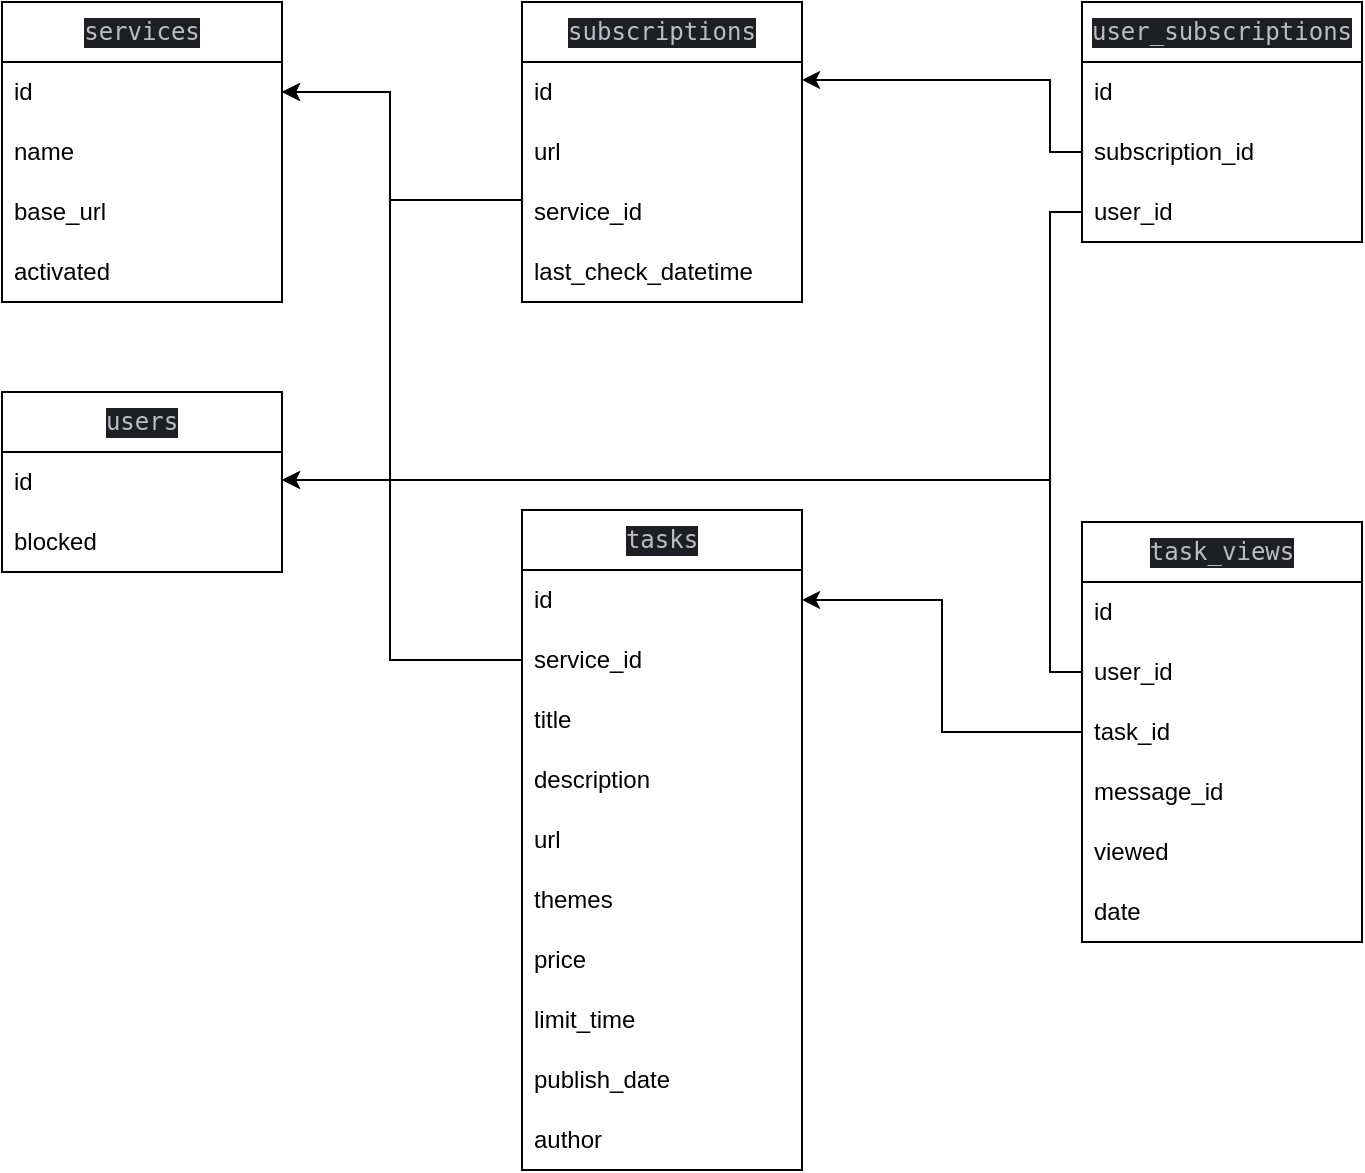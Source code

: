 <mxfile version="22.0.3" type="device">
  <diagram name="Страница — 1" id="EOl--9Pg1zRdrfJLy7fn">
    <mxGraphModel dx="1247" dy="769" grid="1" gridSize="10" guides="1" tooltips="1" connect="1" arrows="1" fold="1" page="1" pageScale="1" pageWidth="1654" pageHeight="1169" math="0" shadow="0">
      <root>
        <mxCell id="0" />
        <mxCell id="1" parent="0" />
        <mxCell id="gBt7cbjNJ4rdK-0cHySm-1" value="&lt;div style=&quot;background-color: rgb(30, 31, 34); color: rgb(188, 190, 196); font-family: &amp;quot;JetBrains Mono&amp;quot;, monospace;&quot;&gt;users&lt;/div&gt;" style="swimlane;fontStyle=0;childLayout=stackLayout;horizontal=1;startSize=30;horizontalStack=0;resizeParent=1;resizeParentMax=0;resizeLast=0;collapsible=1;marginBottom=0;whiteSpace=wrap;html=1;" parent="1" vertex="1">
          <mxGeometry x="487" y="457" width="140" height="90" as="geometry" />
        </mxCell>
        <mxCell id="gBt7cbjNJ4rdK-0cHySm-2" value="id" style="text;strokeColor=none;fillColor=none;align=left;verticalAlign=middle;spacingLeft=4;spacingRight=4;overflow=hidden;points=[[0,0.5],[1,0.5]];portConstraint=eastwest;rotatable=0;whiteSpace=wrap;html=1;" parent="gBt7cbjNJ4rdK-0cHySm-1" vertex="1">
          <mxGeometry y="30" width="140" height="30" as="geometry" />
        </mxCell>
        <mxCell id="gBt7cbjNJ4rdK-0cHySm-3" value="blocked" style="text;strokeColor=none;fillColor=none;align=left;verticalAlign=middle;spacingLeft=4;spacingRight=4;overflow=hidden;points=[[0,0.5],[1,0.5]];portConstraint=eastwest;rotatable=0;whiteSpace=wrap;html=1;" parent="gBt7cbjNJ4rdK-0cHySm-1" vertex="1">
          <mxGeometry y="60" width="140" height="30" as="geometry" />
        </mxCell>
        <mxCell id="gBt7cbjNJ4rdK-0cHySm-5" value="&lt;div style=&quot;background-color: rgb(30, 31, 34); color: rgb(188, 190, 196); font-family: &amp;quot;JetBrains Mono&amp;quot;, monospace;&quot;&gt;services&lt;/div&gt;" style="swimlane;fontStyle=0;childLayout=stackLayout;horizontal=1;startSize=30;horizontalStack=0;resizeParent=1;resizeParentMax=0;resizeLast=0;collapsible=1;marginBottom=0;whiteSpace=wrap;html=1;" parent="1" vertex="1">
          <mxGeometry x="487" y="262" width="140" height="150" as="geometry" />
        </mxCell>
        <mxCell id="gBt7cbjNJ4rdK-0cHySm-6" value="id" style="text;strokeColor=none;fillColor=none;align=left;verticalAlign=middle;spacingLeft=4;spacingRight=4;overflow=hidden;points=[[0,0.5],[1,0.5]];portConstraint=eastwest;rotatable=0;whiteSpace=wrap;html=1;" parent="gBt7cbjNJ4rdK-0cHySm-5" vertex="1">
          <mxGeometry y="30" width="140" height="30" as="geometry" />
        </mxCell>
        <mxCell id="gBt7cbjNJ4rdK-0cHySm-7" value="name" style="text;strokeColor=none;fillColor=none;align=left;verticalAlign=middle;spacingLeft=4;spacingRight=4;overflow=hidden;points=[[0,0.5],[1,0.5]];portConstraint=eastwest;rotatable=0;whiteSpace=wrap;html=1;" parent="gBt7cbjNJ4rdK-0cHySm-5" vertex="1">
          <mxGeometry y="60" width="140" height="30" as="geometry" />
        </mxCell>
        <mxCell id="gBt7cbjNJ4rdK-0cHySm-8" value="base_url" style="text;strokeColor=none;fillColor=none;align=left;verticalAlign=middle;spacingLeft=4;spacingRight=4;overflow=hidden;points=[[0,0.5],[1,0.5]];portConstraint=eastwest;rotatable=0;whiteSpace=wrap;html=1;" parent="gBt7cbjNJ4rdK-0cHySm-5" vertex="1">
          <mxGeometry y="90" width="140" height="30" as="geometry" />
        </mxCell>
        <mxCell id="G4oZPXmo7VmLlcIHWyWp-1" value="activated" style="text;strokeColor=none;fillColor=none;align=left;verticalAlign=middle;spacingLeft=4;spacingRight=4;overflow=hidden;points=[[0,0.5],[1,0.5]];portConstraint=eastwest;rotatable=0;whiteSpace=wrap;html=1;" vertex="1" parent="gBt7cbjNJ4rdK-0cHySm-5">
          <mxGeometry y="120" width="140" height="30" as="geometry" />
        </mxCell>
        <mxCell id="G4oZPXmo7VmLlcIHWyWp-2" value="&lt;div style=&quot;background-color: rgb(30, 31, 34); color: rgb(188, 190, 196); font-family: &amp;quot;JetBrains Mono&amp;quot;, monospace;&quot;&gt;subscriptions&lt;/div&gt;" style="swimlane;fontStyle=0;childLayout=stackLayout;horizontal=1;startSize=30;horizontalStack=0;resizeParent=1;resizeParentMax=0;resizeLast=0;collapsible=1;marginBottom=0;whiteSpace=wrap;html=1;" vertex="1" parent="1">
          <mxGeometry x="747" y="262" width="140" height="150" as="geometry" />
        </mxCell>
        <mxCell id="G4oZPXmo7VmLlcIHWyWp-3" value="id" style="text;strokeColor=none;fillColor=none;align=left;verticalAlign=middle;spacingLeft=4;spacingRight=4;overflow=hidden;points=[[0,0.5],[1,0.5]];portConstraint=eastwest;rotatable=0;whiteSpace=wrap;html=1;" vertex="1" parent="G4oZPXmo7VmLlcIHWyWp-2">
          <mxGeometry y="30" width="140" height="30" as="geometry" />
        </mxCell>
        <mxCell id="G4oZPXmo7VmLlcIHWyWp-4" value="url" style="text;strokeColor=none;fillColor=none;align=left;verticalAlign=middle;spacingLeft=4;spacingRight=4;overflow=hidden;points=[[0,0.5],[1,0.5]];portConstraint=eastwest;rotatable=0;whiteSpace=wrap;html=1;" vertex="1" parent="G4oZPXmo7VmLlcIHWyWp-2">
          <mxGeometry y="60" width="140" height="30" as="geometry" />
        </mxCell>
        <mxCell id="G4oZPXmo7VmLlcIHWyWp-5" value="service_id" style="text;strokeColor=none;fillColor=none;align=left;verticalAlign=middle;spacingLeft=4;spacingRight=4;overflow=hidden;points=[[0,0.5],[1,0.5]];portConstraint=eastwest;rotatable=0;whiteSpace=wrap;html=1;" vertex="1" parent="G4oZPXmo7VmLlcIHWyWp-2">
          <mxGeometry y="90" width="140" height="30" as="geometry" />
        </mxCell>
        <mxCell id="G4oZPXmo7VmLlcIHWyWp-36" value="last_check_datetime" style="text;strokeColor=none;fillColor=none;align=left;verticalAlign=middle;spacingLeft=4;spacingRight=4;overflow=hidden;points=[[0,0.5],[1,0.5]];portConstraint=eastwest;rotatable=0;whiteSpace=wrap;html=1;" vertex="1" parent="G4oZPXmo7VmLlcIHWyWp-2">
          <mxGeometry y="120" width="140" height="30" as="geometry" />
        </mxCell>
        <mxCell id="G4oZPXmo7VmLlcIHWyWp-6" value="&lt;div style=&quot;background-color: rgb(30, 31, 34); color: rgb(188, 190, 196); font-family: &amp;quot;JetBrains Mono&amp;quot;, monospace;&quot;&gt;user_subscriptions&lt;/div&gt;" style="swimlane;fontStyle=0;childLayout=stackLayout;horizontal=1;startSize=30;horizontalStack=0;resizeParent=1;resizeParentMax=0;resizeLast=0;collapsible=1;marginBottom=0;whiteSpace=wrap;html=1;" vertex="1" parent="1">
          <mxGeometry x="1027" y="262" width="140" height="120" as="geometry" />
        </mxCell>
        <mxCell id="G4oZPXmo7VmLlcIHWyWp-7" value="id" style="text;strokeColor=none;fillColor=none;align=left;verticalAlign=middle;spacingLeft=4;spacingRight=4;overflow=hidden;points=[[0,0.5],[1,0.5]];portConstraint=eastwest;rotatable=0;whiteSpace=wrap;html=1;" vertex="1" parent="G4oZPXmo7VmLlcIHWyWp-6">
          <mxGeometry y="30" width="140" height="30" as="geometry" />
        </mxCell>
        <mxCell id="G4oZPXmo7VmLlcIHWyWp-8" value="subscription_id" style="text;strokeColor=none;fillColor=none;align=left;verticalAlign=middle;spacingLeft=4;spacingRight=4;overflow=hidden;points=[[0,0.5],[1,0.5]];portConstraint=eastwest;rotatable=0;whiteSpace=wrap;html=1;" vertex="1" parent="G4oZPXmo7VmLlcIHWyWp-6">
          <mxGeometry y="60" width="140" height="30" as="geometry" />
        </mxCell>
        <mxCell id="G4oZPXmo7VmLlcIHWyWp-9" value="user_id" style="text;strokeColor=none;fillColor=none;align=left;verticalAlign=middle;spacingLeft=4;spacingRight=4;overflow=hidden;points=[[0,0.5],[1,0.5]];portConstraint=eastwest;rotatable=0;whiteSpace=wrap;html=1;" vertex="1" parent="G4oZPXmo7VmLlcIHWyWp-6">
          <mxGeometry y="90" width="140" height="30" as="geometry" />
        </mxCell>
        <mxCell id="G4oZPXmo7VmLlcIHWyWp-10" style="edgeStyle=orthogonalEdgeStyle;rounded=0;orthogonalLoop=1;jettySize=auto;html=1;" edge="1" parent="1" source="G4oZPXmo7VmLlcIHWyWp-5" target="gBt7cbjNJ4rdK-0cHySm-6">
          <mxGeometry relative="1" as="geometry">
            <Array as="points">
              <mxPoint x="681" y="361" />
              <mxPoint x="681" y="307" />
            </Array>
          </mxGeometry>
        </mxCell>
        <mxCell id="G4oZPXmo7VmLlcIHWyWp-11" style="edgeStyle=orthogonalEdgeStyle;rounded=0;orthogonalLoop=1;jettySize=auto;html=1;" edge="1" parent="1" source="G4oZPXmo7VmLlcIHWyWp-8" target="G4oZPXmo7VmLlcIHWyWp-3">
          <mxGeometry relative="1" as="geometry">
            <Array as="points">
              <mxPoint x="1011" y="337" />
              <mxPoint x="1011" y="301" />
            </Array>
          </mxGeometry>
        </mxCell>
        <mxCell id="G4oZPXmo7VmLlcIHWyWp-12" style="edgeStyle=orthogonalEdgeStyle;rounded=0;orthogonalLoop=1;jettySize=auto;html=1;" edge="1" parent="1" source="G4oZPXmo7VmLlcIHWyWp-9" target="gBt7cbjNJ4rdK-0cHySm-2">
          <mxGeometry relative="1" as="geometry">
            <Array as="points">
              <mxPoint x="1011" y="367" />
              <mxPoint x="1011" y="501" />
            </Array>
          </mxGeometry>
        </mxCell>
        <mxCell id="G4oZPXmo7VmLlcIHWyWp-13" value="&lt;div style=&quot;background-color: rgb(30, 31, 34); color: rgb(188, 190, 196); font-family: &amp;quot;JetBrains Mono&amp;quot;, monospace;&quot;&gt;tasks&lt;/div&gt;" style="swimlane;fontStyle=0;childLayout=stackLayout;horizontal=1;startSize=30;horizontalStack=0;resizeParent=1;resizeParentMax=0;resizeLast=0;collapsible=1;marginBottom=0;whiteSpace=wrap;html=1;" vertex="1" parent="1">
          <mxGeometry x="747" y="516" width="140" height="330" as="geometry" />
        </mxCell>
        <mxCell id="G4oZPXmo7VmLlcIHWyWp-14" value="id" style="text;strokeColor=none;fillColor=none;align=left;verticalAlign=middle;spacingLeft=4;spacingRight=4;overflow=hidden;points=[[0,0.5],[1,0.5]];portConstraint=eastwest;rotatable=0;whiteSpace=wrap;html=1;" vertex="1" parent="G4oZPXmo7VmLlcIHWyWp-13">
          <mxGeometry y="30" width="140" height="30" as="geometry" />
        </mxCell>
        <mxCell id="G4oZPXmo7VmLlcIHWyWp-15" value="service_id" style="text;strokeColor=none;fillColor=none;align=left;verticalAlign=middle;spacingLeft=4;spacingRight=4;overflow=hidden;points=[[0,0.5],[1,0.5]];portConstraint=eastwest;rotatable=0;whiteSpace=wrap;html=1;" vertex="1" parent="G4oZPXmo7VmLlcIHWyWp-13">
          <mxGeometry y="60" width="140" height="30" as="geometry" />
        </mxCell>
        <mxCell id="G4oZPXmo7VmLlcIHWyWp-16" value="title" style="text;strokeColor=none;fillColor=none;align=left;verticalAlign=middle;spacingLeft=4;spacingRight=4;overflow=hidden;points=[[0,0.5],[1,0.5]];portConstraint=eastwest;rotatable=0;whiteSpace=wrap;html=1;" vertex="1" parent="G4oZPXmo7VmLlcIHWyWp-13">
          <mxGeometry y="90" width="140" height="30" as="geometry" />
        </mxCell>
        <mxCell id="G4oZPXmo7VmLlcIHWyWp-25" value="description" style="text;strokeColor=none;fillColor=none;align=left;verticalAlign=middle;spacingLeft=4;spacingRight=4;overflow=hidden;points=[[0,0.5],[1,0.5]];portConstraint=eastwest;rotatable=0;whiteSpace=wrap;html=1;" vertex="1" parent="G4oZPXmo7VmLlcIHWyWp-13">
          <mxGeometry y="120" width="140" height="30" as="geometry" />
        </mxCell>
        <mxCell id="G4oZPXmo7VmLlcIHWyWp-26" value="url" style="text;strokeColor=none;fillColor=none;align=left;verticalAlign=middle;spacingLeft=4;spacingRight=4;overflow=hidden;points=[[0,0.5],[1,0.5]];portConstraint=eastwest;rotatable=0;whiteSpace=wrap;html=1;" vertex="1" parent="G4oZPXmo7VmLlcIHWyWp-13">
          <mxGeometry y="150" width="140" height="30" as="geometry" />
        </mxCell>
        <mxCell id="G4oZPXmo7VmLlcIHWyWp-29" value="themes" style="text;strokeColor=none;fillColor=none;align=left;verticalAlign=middle;spacingLeft=4;spacingRight=4;overflow=hidden;points=[[0,0.5],[1,0.5]];portConstraint=eastwest;rotatable=0;whiteSpace=wrap;html=1;" vertex="1" parent="G4oZPXmo7VmLlcIHWyWp-13">
          <mxGeometry y="180" width="140" height="30" as="geometry" />
        </mxCell>
        <mxCell id="G4oZPXmo7VmLlcIHWyWp-30" value="price" style="text;strokeColor=none;fillColor=none;align=left;verticalAlign=middle;spacingLeft=4;spacingRight=4;overflow=hidden;points=[[0,0.5],[1,0.5]];portConstraint=eastwest;rotatable=0;whiteSpace=wrap;html=1;" vertex="1" parent="G4oZPXmo7VmLlcIHWyWp-13">
          <mxGeometry y="210" width="140" height="30" as="geometry" />
        </mxCell>
        <mxCell id="G4oZPXmo7VmLlcIHWyWp-32" value="limit_time" style="text;strokeColor=none;fillColor=none;align=left;verticalAlign=middle;spacingLeft=4;spacingRight=4;overflow=hidden;points=[[0,0.5],[1,0.5]];portConstraint=eastwest;rotatable=0;whiteSpace=wrap;html=1;" vertex="1" parent="G4oZPXmo7VmLlcIHWyWp-13">
          <mxGeometry y="240" width="140" height="30" as="geometry" />
        </mxCell>
        <mxCell id="G4oZPXmo7VmLlcIHWyWp-33" value="publish_date" style="text;strokeColor=none;fillColor=none;align=left;verticalAlign=middle;spacingLeft=4;spacingRight=4;overflow=hidden;points=[[0,0.5],[1,0.5]];portConstraint=eastwest;rotatable=0;whiteSpace=wrap;html=1;" vertex="1" parent="G4oZPXmo7VmLlcIHWyWp-13">
          <mxGeometry y="270" width="140" height="30" as="geometry" />
        </mxCell>
        <mxCell id="G4oZPXmo7VmLlcIHWyWp-34" value="author" style="text;strokeColor=none;fillColor=none;align=left;verticalAlign=middle;spacingLeft=4;spacingRight=4;overflow=hidden;points=[[0,0.5],[1,0.5]];portConstraint=eastwest;rotatable=0;whiteSpace=wrap;html=1;" vertex="1" parent="G4oZPXmo7VmLlcIHWyWp-13">
          <mxGeometry y="300" width="140" height="30" as="geometry" />
        </mxCell>
        <mxCell id="G4oZPXmo7VmLlcIHWyWp-18" value="&lt;div style=&quot;background-color: rgb(30, 31, 34); color: rgb(188, 190, 196); font-family: &amp;quot;JetBrains Mono&amp;quot;, monospace;&quot;&gt;task_views&lt;/div&gt;" style="swimlane;fontStyle=0;childLayout=stackLayout;horizontal=1;startSize=30;horizontalStack=0;resizeParent=1;resizeParentMax=0;resizeLast=0;collapsible=1;marginBottom=0;whiteSpace=wrap;html=1;" vertex="1" parent="1">
          <mxGeometry x="1027" y="522" width="140" height="210" as="geometry" />
        </mxCell>
        <mxCell id="G4oZPXmo7VmLlcIHWyWp-19" value="id" style="text;strokeColor=none;fillColor=none;align=left;verticalAlign=middle;spacingLeft=4;spacingRight=4;overflow=hidden;points=[[0,0.5],[1,0.5]];portConstraint=eastwest;rotatable=0;whiteSpace=wrap;html=1;" vertex="1" parent="G4oZPXmo7VmLlcIHWyWp-18">
          <mxGeometry y="30" width="140" height="30" as="geometry" />
        </mxCell>
        <mxCell id="G4oZPXmo7VmLlcIHWyWp-21" value="user_id" style="text;strokeColor=none;fillColor=none;align=left;verticalAlign=middle;spacingLeft=4;spacingRight=4;overflow=hidden;points=[[0,0.5],[1,0.5]];portConstraint=eastwest;rotatable=0;whiteSpace=wrap;html=1;" vertex="1" parent="G4oZPXmo7VmLlcIHWyWp-18">
          <mxGeometry y="60" width="140" height="30" as="geometry" />
        </mxCell>
        <mxCell id="G4oZPXmo7VmLlcIHWyWp-20" value="task_id" style="text;strokeColor=none;fillColor=none;align=left;verticalAlign=middle;spacingLeft=4;spacingRight=4;overflow=hidden;points=[[0,0.5],[1,0.5]];portConstraint=eastwest;rotatable=0;whiteSpace=wrap;html=1;" vertex="1" parent="G4oZPXmo7VmLlcIHWyWp-18">
          <mxGeometry y="90" width="140" height="30" as="geometry" />
        </mxCell>
        <mxCell id="G4oZPXmo7VmLlcIHWyWp-37" value="message_id" style="text;strokeColor=none;fillColor=none;align=left;verticalAlign=middle;spacingLeft=4;spacingRight=4;overflow=hidden;points=[[0,0.5],[1,0.5]];portConstraint=eastwest;rotatable=0;whiteSpace=wrap;html=1;" vertex="1" parent="G4oZPXmo7VmLlcIHWyWp-18">
          <mxGeometry y="120" width="140" height="30" as="geometry" />
        </mxCell>
        <mxCell id="G4oZPXmo7VmLlcIHWyWp-38" value="viewed" style="text;strokeColor=none;fillColor=none;align=left;verticalAlign=middle;spacingLeft=4;spacingRight=4;overflow=hidden;points=[[0,0.5],[1,0.5]];portConstraint=eastwest;rotatable=0;whiteSpace=wrap;html=1;" vertex="1" parent="G4oZPXmo7VmLlcIHWyWp-18">
          <mxGeometry y="150" width="140" height="30" as="geometry" />
        </mxCell>
        <mxCell id="G4oZPXmo7VmLlcIHWyWp-39" value="date" style="text;strokeColor=none;fillColor=none;align=left;verticalAlign=middle;spacingLeft=4;spacingRight=4;overflow=hidden;points=[[0,0.5],[1,0.5]];portConstraint=eastwest;rotatable=0;whiteSpace=wrap;html=1;" vertex="1" parent="G4oZPXmo7VmLlcIHWyWp-18">
          <mxGeometry y="180" width="140" height="30" as="geometry" />
        </mxCell>
        <mxCell id="G4oZPXmo7VmLlcIHWyWp-22" style="edgeStyle=orthogonalEdgeStyle;rounded=0;orthogonalLoop=1;jettySize=auto;html=1;" edge="1" parent="1" source="G4oZPXmo7VmLlcIHWyWp-21" target="gBt7cbjNJ4rdK-0cHySm-2">
          <mxGeometry relative="1" as="geometry">
            <Array as="points">
              <mxPoint x="1011" y="597" />
              <mxPoint x="1011" y="501" />
            </Array>
          </mxGeometry>
        </mxCell>
        <mxCell id="G4oZPXmo7VmLlcIHWyWp-23" style="edgeStyle=orthogonalEdgeStyle;rounded=0;orthogonalLoop=1;jettySize=auto;html=1;" edge="1" parent="1" source="G4oZPXmo7VmLlcIHWyWp-20" target="G4oZPXmo7VmLlcIHWyWp-14">
          <mxGeometry relative="1" as="geometry" />
        </mxCell>
        <mxCell id="G4oZPXmo7VmLlcIHWyWp-24" style="edgeStyle=orthogonalEdgeStyle;rounded=0;orthogonalLoop=1;jettySize=auto;html=1;" edge="1" parent="1" source="G4oZPXmo7VmLlcIHWyWp-15" target="gBt7cbjNJ4rdK-0cHySm-6">
          <mxGeometry relative="1" as="geometry">
            <Array as="points">
              <mxPoint x="681" y="591" />
              <mxPoint x="681" y="307" />
            </Array>
          </mxGeometry>
        </mxCell>
      </root>
    </mxGraphModel>
  </diagram>
</mxfile>
